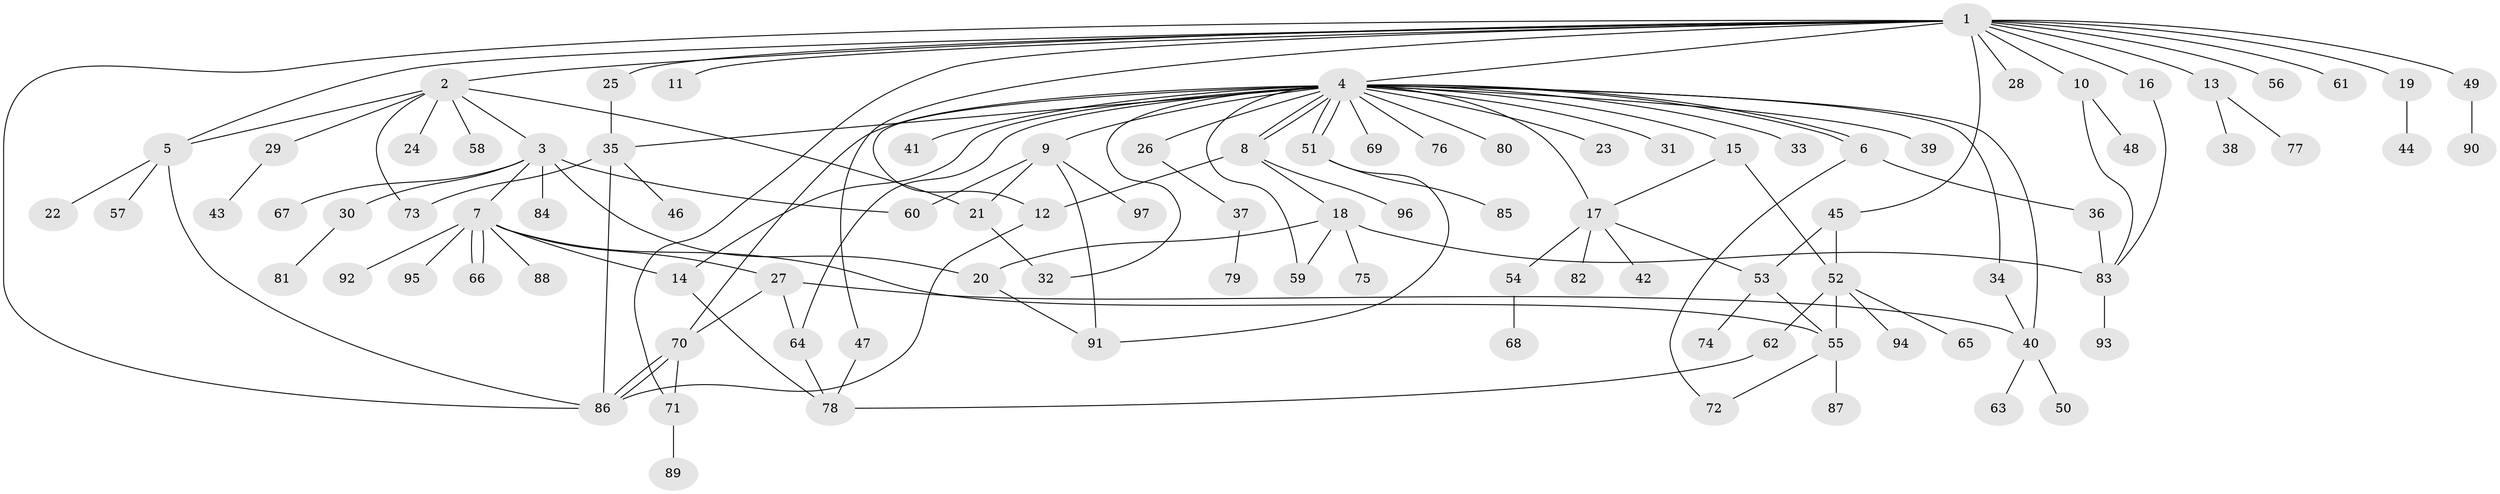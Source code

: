 // coarse degree distribution, {18: 0.014285714285714285, 8: 0.014285714285714285, 6: 0.04285714285714286, 26: 0.014285714285714285, 4: 0.11428571428571428, 10: 0.014285714285714285, 1: 0.5, 3: 0.05714285714285714, 2: 0.15714285714285714, 5: 0.04285714285714286, 7: 0.02857142857142857}
// Generated by graph-tools (version 1.1) at 2025/23/03/03/25 07:23:49]
// undirected, 97 vertices, 134 edges
graph export_dot {
graph [start="1"]
  node [color=gray90,style=filled];
  1;
  2;
  3;
  4;
  5;
  6;
  7;
  8;
  9;
  10;
  11;
  12;
  13;
  14;
  15;
  16;
  17;
  18;
  19;
  20;
  21;
  22;
  23;
  24;
  25;
  26;
  27;
  28;
  29;
  30;
  31;
  32;
  33;
  34;
  35;
  36;
  37;
  38;
  39;
  40;
  41;
  42;
  43;
  44;
  45;
  46;
  47;
  48;
  49;
  50;
  51;
  52;
  53;
  54;
  55;
  56;
  57;
  58;
  59;
  60;
  61;
  62;
  63;
  64;
  65;
  66;
  67;
  68;
  69;
  70;
  71;
  72;
  73;
  74;
  75;
  76;
  77;
  78;
  79;
  80;
  81;
  82;
  83;
  84;
  85;
  86;
  87;
  88;
  89;
  90;
  91;
  92;
  93;
  94;
  95;
  96;
  97;
  1 -- 2;
  1 -- 4;
  1 -- 5;
  1 -- 10;
  1 -- 11;
  1 -- 13;
  1 -- 16;
  1 -- 19;
  1 -- 25;
  1 -- 28;
  1 -- 45;
  1 -- 47;
  1 -- 49;
  1 -- 56;
  1 -- 61;
  1 -- 71;
  1 -- 86;
  2 -- 3;
  2 -- 5;
  2 -- 21;
  2 -- 24;
  2 -- 29;
  2 -- 58;
  2 -- 73;
  3 -- 7;
  3 -- 20;
  3 -- 30;
  3 -- 60;
  3 -- 67;
  3 -- 84;
  4 -- 6;
  4 -- 6;
  4 -- 8;
  4 -- 8;
  4 -- 9;
  4 -- 12;
  4 -- 14;
  4 -- 15;
  4 -- 17;
  4 -- 23;
  4 -- 26;
  4 -- 31;
  4 -- 32;
  4 -- 33;
  4 -- 34;
  4 -- 35;
  4 -- 39;
  4 -- 40;
  4 -- 41;
  4 -- 51;
  4 -- 51;
  4 -- 59;
  4 -- 64;
  4 -- 69;
  4 -- 70;
  4 -- 76;
  4 -- 80;
  5 -- 22;
  5 -- 57;
  5 -- 86;
  6 -- 36;
  6 -- 72;
  7 -- 14;
  7 -- 27;
  7 -- 55;
  7 -- 66;
  7 -- 66;
  7 -- 88;
  7 -- 92;
  7 -- 95;
  8 -- 12;
  8 -- 18;
  8 -- 96;
  9 -- 21;
  9 -- 60;
  9 -- 91;
  9 -- 97;
  10 -- 48;
  10 -- 83;
  12 -- 86;
  13 -- 38;
  13 -- 77;
  14 -- 78;
  15 -- 17;
  15 -- 52;
  16 -- 83;
  17 -- 42;
  17 -- 53;
  17 -- 54;
  17 -- 82;
  18 -- 20;
  18 -- 59;
  18 -- 75;
  18 -- 83;
  19 -- 44;
  20 -- 91;
  21 -- 32;
  25 -- 35;
  26 -- 37;
  27 -- 40;
  27 -- 64;
  27 -- 70;
  29 -- 43;
  30 -- 81;
  34 -- 40;
  35 -- 46;
  35 -- 73;
  35 -- 86;
  36 -- 83;
  37 -- 79;
  40 -- 50;
  40 -- 63;
  45 -- 52;
  45 -- 53;
  47 -- 78;
  49 -- 90;
  51 -- 85;
  51 -- 91;
  52 -- 55;
  52 -- 62;
  52 -- 65;
  52 -- 94;
  53 -- 55;
  53 -- 74;
  54 -- 68;
  55 -- 72;
  55 -- 87;
  62 -- 78;
  64 -- 78;
  70 -- 71;
  70 -- 86;
  70 -- 86;
  71 -- 89;
  83 -- 93;
}
